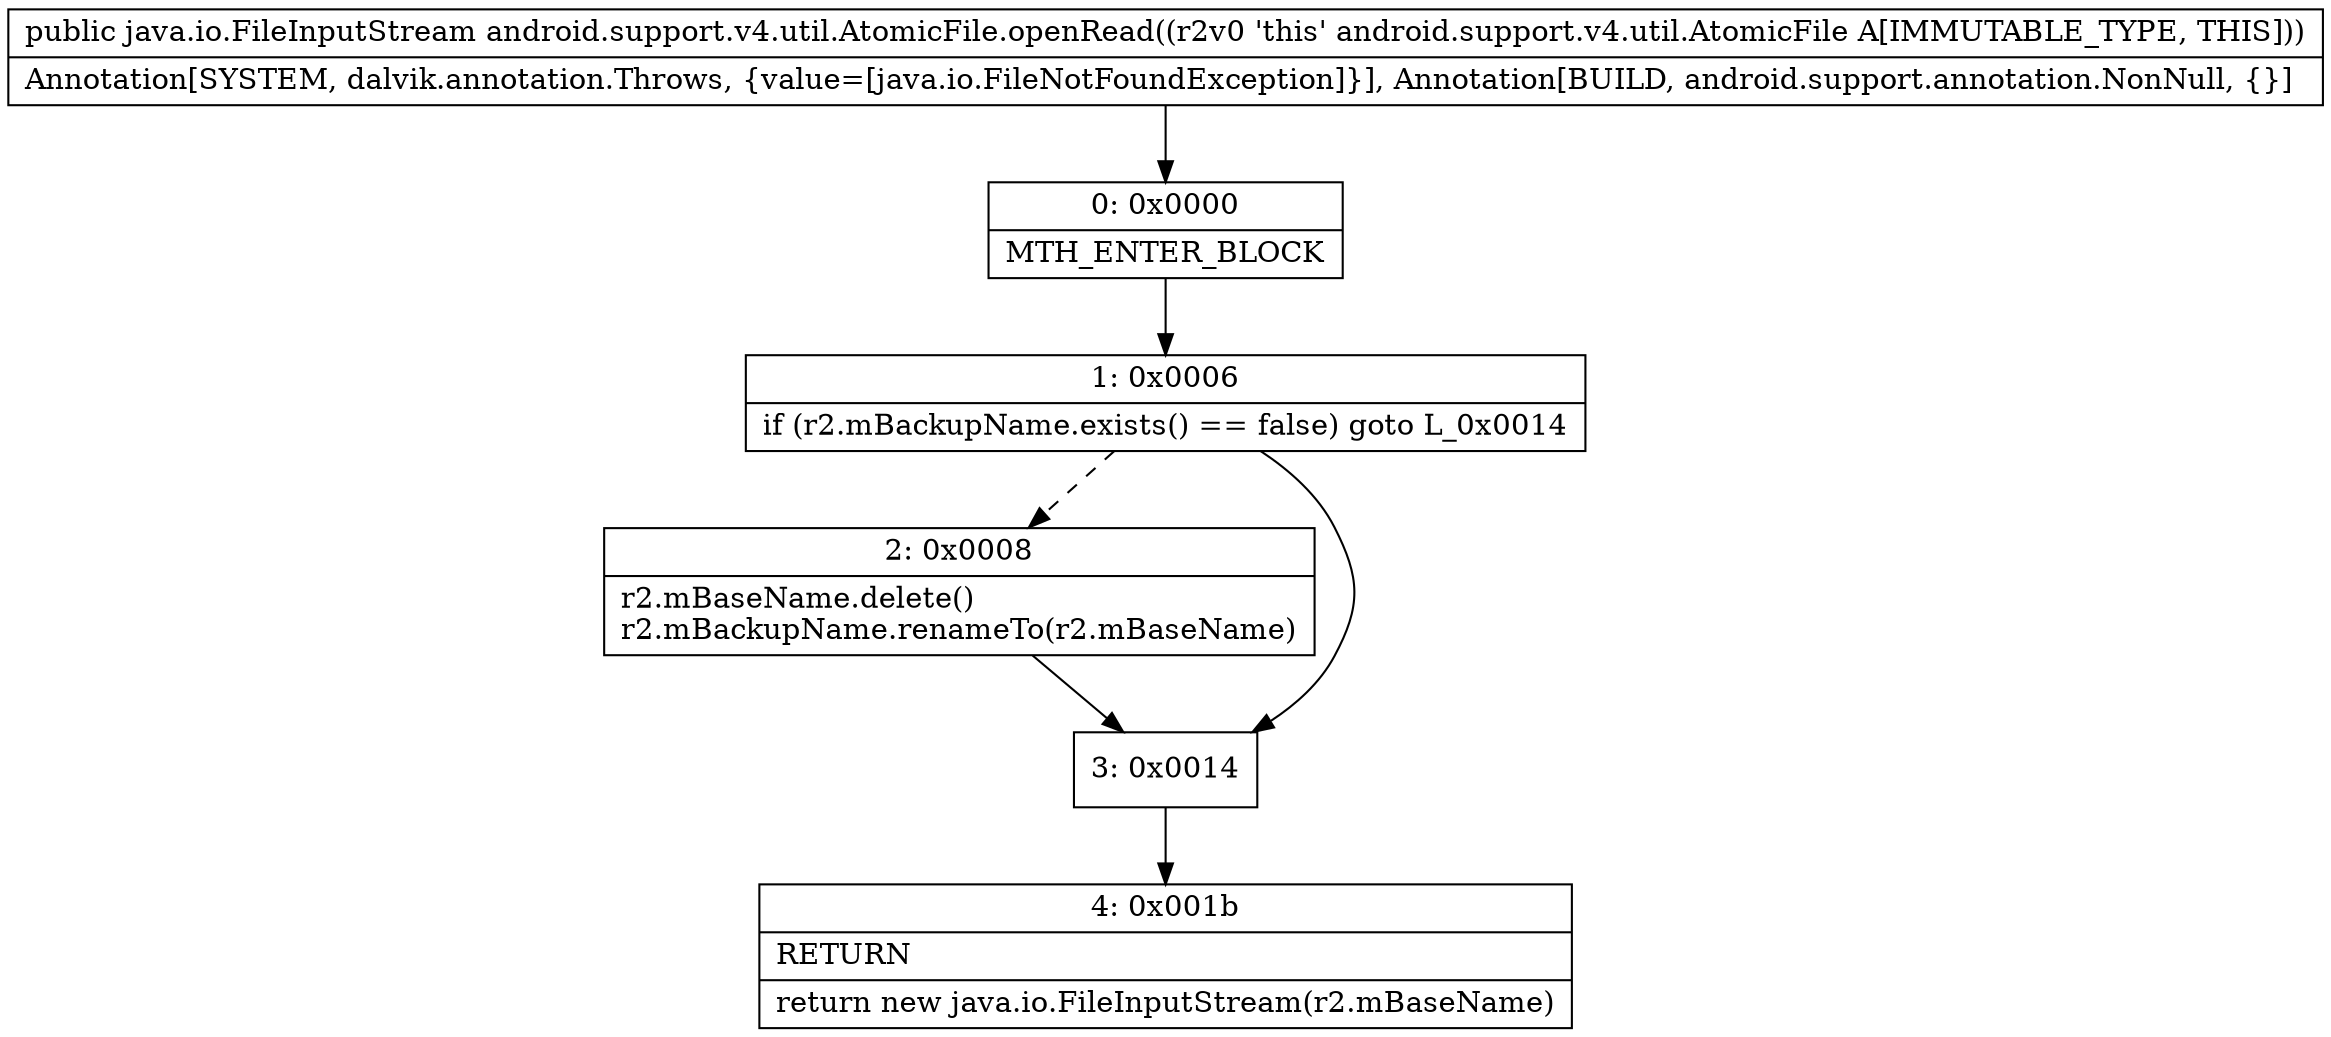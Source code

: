 digraph "CFG forandroid.support.v4.util.AtomicFile.openRead()Ljava\/io\/FileInputStream;" {
Node_0 [shape=record,label="{0\:\ 0x0000|MTH_ENTER_BLOCK\l}"];
Node_1 [shape=record,label="{1\:\ 0x0006|if (r2.mBackupName.exists() == false) goto L_0x0014\l}"];
Node_2 [shape=record,label="{2\:\ 0x0008|r2.mBaseName.delete()\lr2.mBackupName.renameTo(r2.mBaseName)\l}"];
Node_3 [shape=record,label="{3\:\ 0x0014}"];
Node_4 [shape=record,label="{4\:\ 0x001b|RETURN\l|return new java.io.FileInputStream(r2.mBaseName)\l}"];
MethodNode[shape=record,label="{public java.io.FileInputStream android.support.v4.util.AtomicFile.openRead((r2v0 'this' android.support.v4.util.AtomicFile A[IMMUTABLE_TYPE, THIS]))  | Annotation[SYSTEM, dalvik.annotation.Throws, \{value=[java.io.FileNotFoundException]\}], Annotation[BUILD, android.support.annotation.NonNull, \{\}]\l}"];
MethodNode -> Node_0;
Node_0 -> Node_1;
Node_1 -> Node_2[style=dashed];
Node_1 -> Node_3;
Node_2 -> Node_3;
Node_3 -> Node_4;
}

